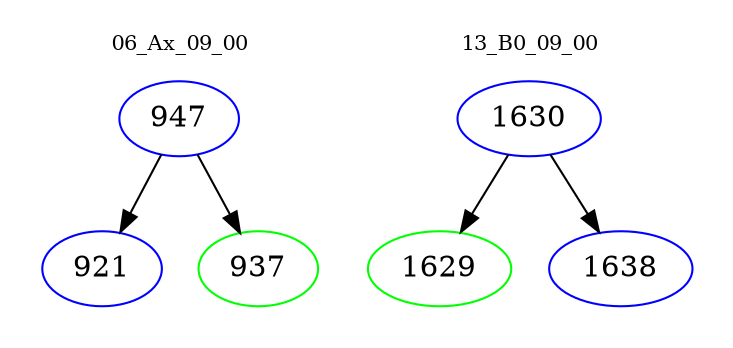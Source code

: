 digraph{
subgraph cluster_0 {
color = white
label = "06_Ax_09_00";
fontsize=10;
T0_947 [label="947", color="blue"]
T0_947 -> T0_921 [color="black"]
T0_921 [label="921", color="blue"]
T0_947 -> T0_937 [color="black"]
T0_937 [label="937", color="green"]
}
subgraph cluster_1 {
color = white
label = "13_B0_09_00";
fontsize=10;
T1_1630 [label="1630", color="blue"]
T1_1630 -> T1_1629 [color="black"]
T1_1629 [label="1629", color="green"]
T1_1630 -> T1_1638 [color="black"]
T1_1638 [label="1638", color="blue"]
}
}
